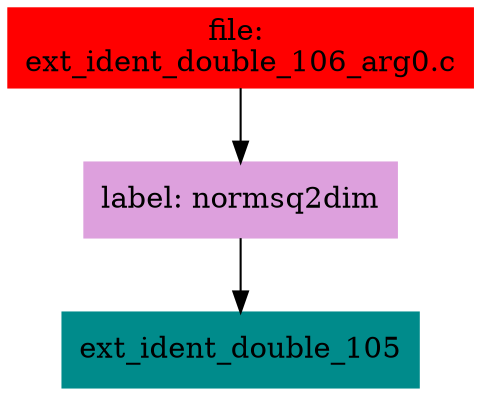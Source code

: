 digraph G {
node [shape=box]

0 [label="file: 
ext_ident_double_106_arg0.c",color=red, style=filled]
1 [label="label: normsq2dim",color=plum, style=filled]
0 -> 1
2 [label="ext_ident_double_105",color=cyan4, style=filled]
1 -> 2


}

